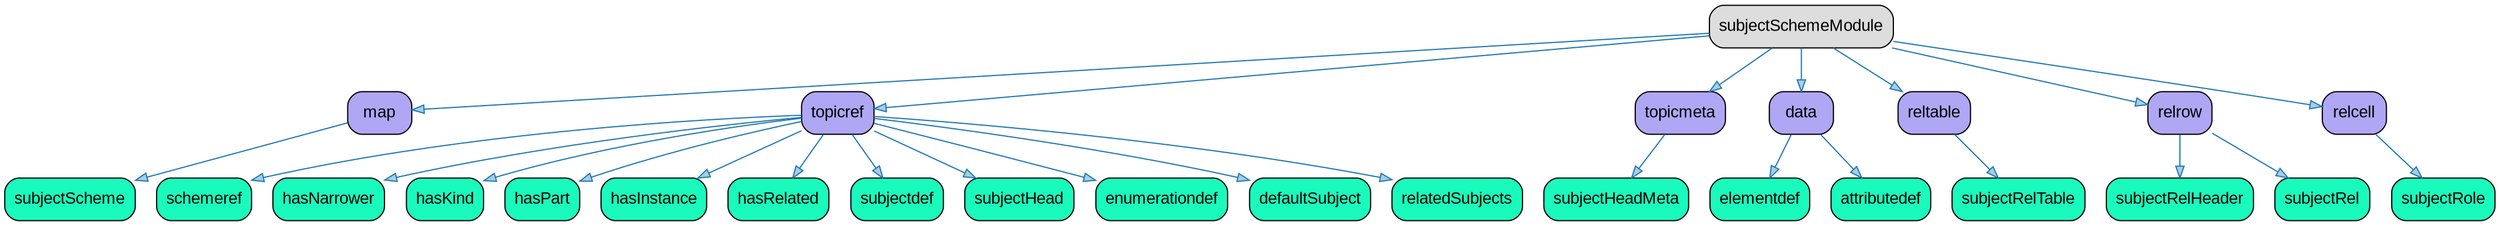 // DITA Specialization subjectScheme
strict digraph {
				
  // Root node
  
	"subjectSchemeModule" [label ="subjectSchemeModule" fontname="Arial" shape="Mrecord" style="filled"  fillcolor="#DDDDDD"]
			
  // Other nodes
      
	"map" [label ="map" fontname="Arial" shape="Mrecord" style="filled"  fillcolor="#AFA7F4"]
         
	"subjectScheme" [label ="subjectScheme" fontname="Arial" shape="Mrecord" style="filled"  fillcolor="#1AFABC"]
      
      
	"topicref" [label ="topicref" fontname="Arial" shape="Mrecord" style="filled"  fillcolor="#AFA7F4"]
         
	"schemeref" [label ="schemeref" fontname="Arial" shape="Mrecord" style="filled"  fillcolor="#1AFABC"]
         
	"hasNarrower" [label ="hasNarrower" fontname="Arial" shape="Mrecord" style="filled"  fillcolor="#1AFABC"]
         
	"hasKind" [label ="hasKind" fontname="Arial" shape="Mrecord" style="filled"  fillcolor="#1AFABC"]
         
	"hasPart" [label ="hasPart" fontname="Arial" shape="Mrecord" style="filled"  fillcolor="#1AFABC"]
         
	"hasInstance" [label ="hasInstance" fontname="Arial" shape="Mrecord" style="filled"  fillcolor="#1AFABC"]
         
	"hasRelated" [label ="hasRelated" fontname="Arial" shape="Mrecord" style="filled"  fillcolor="#1AFABC"]
         
	"subjectdef" [label ="subjectdef" fontname="Arial" shape="Mrecord" style="filled"  fillcolor="#1AFABC"]
         
	"subjectHead" [label ="subjectHead" fontname="Arial" shape="Mrecord" style="filled"  fillcolor="#1AFABC"]
         
	"enumerationdef" [label ="enumerationdef" fontname="Arial" shape="Mrecord" style="filled"  fillcolor="#1AFABC"]
         
	"defaultSubject" [label ="defaultSubject" fontname="Arial" shape="Mrecord" style="filled"  fillcolor="#1AFABC"]
         
	"relatedSubjects" [label ="relatedSubjects" fontname="Arial" shape="Mrecord" style="filled"  fillcolor="#1AFABC"]
      
      
	"topicmeta" [label ="topicmeta" fontname="Arial" shape="Mrecord" style="filled"  fillcolor="#AFA7F4"]
         
	"subjectHeadMeta" [label ="subjectHeadMeta" fontname="Arial" shape="Mrecord" style="filled"  fillcolor="#1AFABC"]
      
      
	"data" [label ="data" fontname="Arial" shape="Mrecord" style="filled"  fillcolor="#AFA7F4"]
         
	"elementdef" [label ="elementdef" fontname="Arial" shape="Mrecord" style="filled"  fillcolor="#1AFABC"]
         
	"attributedef" [label ="attributedef" fontname="Arial" shape="Mrecord" style="filled"  fillcolor="#1AFABC"]
      
      
	"reltable" [label ="reltable" fontname="Arial" shape="Mrecord" style="filled"  fillcolor="#AFA7F4"]
         
	"subjectRelTable" [label ="subjectRelTable" fontname="Arial" shape="Mrecord" style="filled"  fillcolor="#1AFABC"]
      
      
	"relrow" [label ="relrow" fontname="Arial" shape="Mrecord" style="filled"  fillcolor="#AFA7F4"]
         
	"subjectRelHeader" [label ="subjectRelHeader" fontname="Arial" shape="Mrecord" style="filled"  fillcolor="#1AFABC"]
         
	"subjectRel" [label ="subjectRel" fontname="Arial" shape="Mrecord" style="filled"  fillcolor="#1AFABC"]
      
      
	"relcell" [label ="relcell" fontname="Arial" shape="Mrecord" style="filled"  fillcolor="#AFA7F4"]
         
	"subjectRole" [label ="subjectRole" fontname="Arial" shape="Mrecord" style="filled"  fillcolor="#1AFABC"]
      
   
  // Edges
      
	"subjectSchemeModule" -> "map" [fillcolor="#a6cee3" color="#1f78b4"]
         
	"map" -> "subjectScheme" [fillcolor="#a6cee3" color="#1f78b4"]
      
      
	"subjectSchemeModule" -> "topicref" [fillcolor="#a6cee3" color="#1f78b4"]
         
	"topicref" -> "schemeref" [fillcolor="#a6cee3" color="#1f78b4"]
         
	"topicref" -> "hasNarrower" [fillcolor="#a6cee3" color="#1f78b4"]
         
	"topicref" -> "hasKind" [fillcolor="#a6cee3" color="#1f78b4"]
         
	"topicref" -> "hasPart" [fillcolor="#a6cee3" color="#1f78b4"]
         
	"topicref" -> "hasInstance" [fillcolor="#a6cee3" color="#1f78b4"]
         
	"topicref" -> "hasRelated" [fillcolor="#a6cee3" color="#1f78b4"]
         
	"topicref" -> "subjectdef" [fillcolor="#a6cee3" color="#1f78b4"]
         
	"topicref" -> "subjectHead" [fillcolor="#a6cee3" color="#1f78b4"]
         
	"topicref" -> "enumerationdef" [fillcolor="#a6cee3" color="#1f78b4"]
         
	"topicref" -> "defaultSubject" [fillcolor="#a6cee3" color="#1f78b4"]
         
	"topicref" -> "relatedSubjects" [fillcolor="#a6cee3" color="#1f78b4"]
      
      
	"subjectSchemeModule" -> "topicmeta" [fillcolor="#a6cee3" color="#1f78b4"]
         
	"topicmeta" -> "subjectHeadMeta" [fillcolor="#a6cee3" color="#1f78b4"]
      
      
	"subjectSchemeModule" -> "data" [fillcolor="#a6cee3" color="#1f78b4"]
         
	"data" -> "elementdef" [fillcolor="#a6cee3" color="#1f78b4"]
         
	"data" -> "attributedef" [fillcolor="#a6cee3" color="#1f78b4"]
      
      
	"subjectSchemeModule" -> "reltable" [fillcolor="#a6cee3" color="#1f78b4"]
         
	"reltable" -> "subjectRelTable" [fillcolor="#a6cee3" color="#1f78b4"]
      
      
	"subjectSchemeModule" -> "relrow" [fillcolor="#a6cee3" color="#1f78b4"]
         
	"relrow" -> "subjectRelHeader" [fillcolor="#a6cee3" color="#1f78b4"]
         
	"relrow" -> "subjectRel" [fillcolor="#a6cee3" color="#1f78b4"]
      
      
	"subjectSchemeModule" -> "relcell" [fillcolor="#a6cee3" color="#1f78b4"]
         
	"relcell" -> "subjectRole" [fillcolor="#a6cee3" color="#1f78b4"]
      
   }